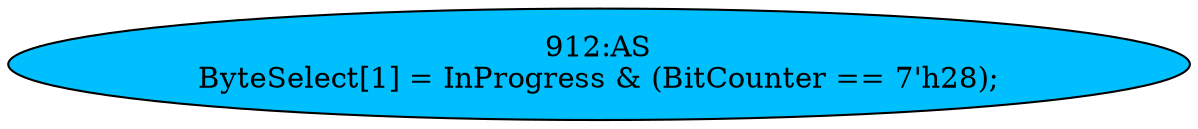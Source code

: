 strict digraph "" {
	node [label="\N"];
	"912:AS"	 [ast="<pyverilog.vparser.ast.Assign object at 0x7f4155410290>",
		def_var="['ByteSelect']",
		fillcolor=deepskyblue,
		label="912:AS
ByteSelect[1] = InProgress & (BitCounter == 7'h28);",
		statements="[]",
		style=filled,
		typ=Assign,
		use_var="['InProgress', 'BitCounter']"];
}
